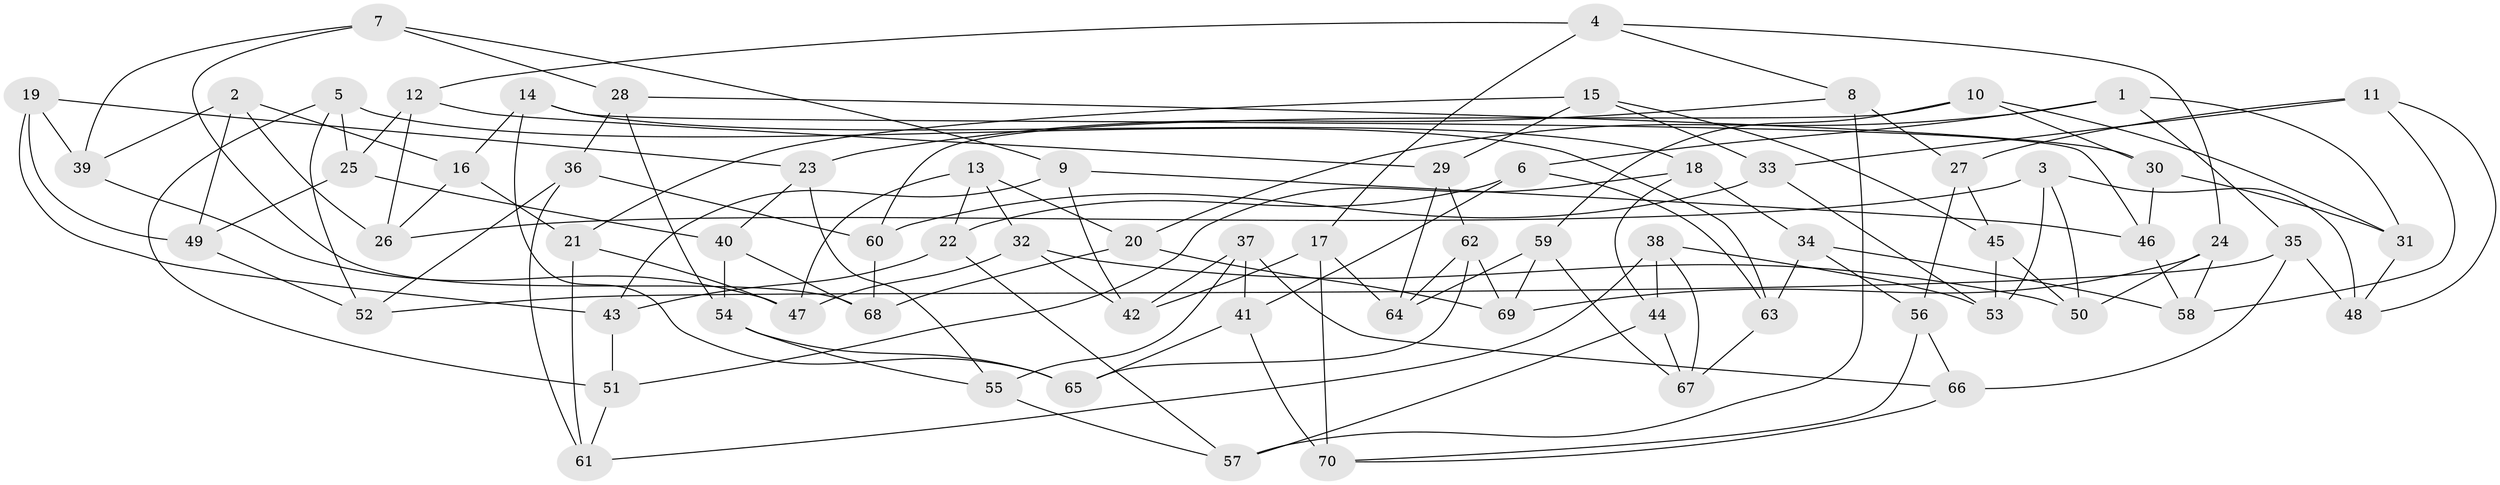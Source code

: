 // Generated by graph-tools (version 1.1) at 2025/11/02/27/25 16:11:44]
// undirected, 70 vertices, 140 edges
graph export_dot {
graph [start="1"]
  node [color=gray90,style=filled];
  1;
  2;
  3;
  4;
  5;
  6;
  7;
  8;
  9;
  10;
  11;
  12;
  13;
  14;
  15;
  16;
  17;
  18;
  19;
  20;
  21;
  22;
  23;
  24;
  25;
  26;
  27;
  28;
  29;
  30;
  31;
  32;
  33;
  34;
  35;
  36;
  37;
  38;
  39;
  40;
  41;
  42;
  43;
  44;
  45;
  46;
  47;
  48;
  49;
  50;
  51;
  52;
  53;
  54;
  55;
  56;
  57;
  58;
  59;
  60;
  61;
  62;
  63;
  64;
  65;
  66;
  67;
  68;
  69;
  70;
  1 -- 35;
  1 -- 31;
  1 -- 6;
  1 -- 20;
  2 -- 26;
  2 -- 49;
  2 -- 16;
  2 -- 39;
  3 -- 50;
  3 -- 26;
  3 -- 53;
  3 -- 48;
  4 -- 17;
  4 -- 24;
  4 -- 8;
  4 -- 12;
  5 -- 51;
  5 -- 25;
  5 -- 63;
  5 -- 52;
  6 -- 63;
  6 -- 41;
  6 -- 22;
  7 -- 28;
  7 -- 68;
  7 -- 9;
  7 -- 39;
  8 -- 27;
  8 -- 23;
  8 -- 57;
  9 -- 42;
  9 -- 43;
  9 -- 46;
  10 -- 31;
  10 -- 60;
  10 -- 30;
  10 -- 59;
  11 -- 33;
  11 -- 27;
  11 -- 48;
  11 -- 58;
  12 -- 26;
  12 -- 25;
  12 -- 29;
  13 -- 32;
  13 -- 20;
  13 -- 47;
  13 -- 22;
  14 -- 65;
  14 -- 18;
  14 -- 16;
  14 -- 46;
  15 -- 29;
  15 -- 33;
  15 -- 45;
  15 -- 21;
  16 -- 26;
  16 -- 21;
  17 -- 64;
  17 -- 42;
  17 -- 70;
  18 -- 44;
  18 -- 34;
  18 -- 51;
  19 -- 49;
  19 -- 23;
  19 -- 39;
  19 -- 43;
  20 -- 68;
  20 -- 69;
  21 -- 47;
  21 -- 61;
  22 -- 57;
  22 -- 43;
  23 -- 40;
  23 -- 55;
  24 -- 50;
  24 -- 69;
  24 -- 58;
  25 -- 40;
  25 -- 49;
  27 -- 56;
  27 -- 45;
  28 -- 54;
  28 -- 30;
  28 -- 36;
  29 -- 64;
  29 -- 62;
  30 -- 31;
  30 -- 46;
  31 -- 48;
  32 -- 47;
  32 -- 50;
  32 -- 42;
  33 -- 60;
  33 -- 53;
  34 -- 58;
  34 -- 56;
  34 -- 63;
  35 -- 66;
  35 -- 48;
  35 -- 52;
  36 -- 52;
  36 -- 61;
  36 -- 60;
  37 -- 41;
  37 -- 55;
  37 -- 66;
  37 -- 42;
  38 -- 53;
  38 -- 67;
  38 -- 61;
  38 -- 44;
  39 -- 47;
  40 -- 54;
  40 -- 68;
  41 -- 65;
  41 -- 70;
  43 -- 51;
  44 -- 67;
  44 -- 57;
  45 -- 50;
  45 -- 53;
  46 -- 58;
  49 -- 52;
  51 -- 61;
  54 -- 55;
  54 -- 65;
  55 -- 57;
  56 -- 66;
  56 -- 70;
  59 -- 69;
  59 -- 67;
  59 -- 64;
  60 -- 68;
  62 -- 64;
  62 -- 69;
  62 -- 65;
  63 -- 67;
  66 -- 70;
}
